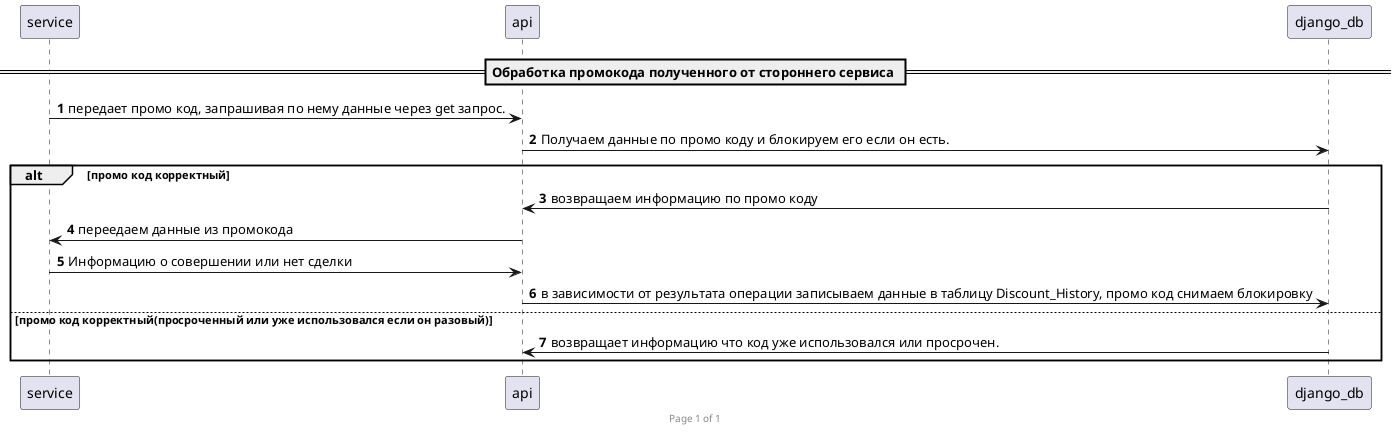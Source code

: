 @startuml
autonumber
footer Page %page% of %lastpage%
participant service
participant api
participant django_db

== Обработка промокода полученного от стороннего сервиса ==
service->api: передает промо код, запрашивая по нему данные через get запрос.
api->django_db: Получаем данные по промо коду и блокируем его если он есть.
alt промо код корректный
    django_db->api: возвращаем информацию по промо коду
    api->service: переедаем данные из промокода
    service->api: Информацию о совершении или нет сделки
    api->django_db: в зависимости от результата операции записываем данные в таблицу Discount_History, промо код снимаем блокировку
else промо код корректный(просроченный или уже использовался если он разовый)
    django_db->api: возвращает информацию что код уже использовался или просрочен.
end

@enduml
